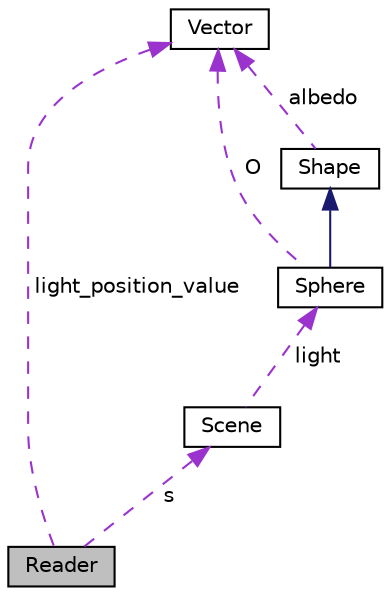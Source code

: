 digraph "Reader"
{
  edge [fontname="Helvetica",fontsize="10",labelfontname="Helvetica",labelfontsize="10"];
  node [fontname="Helvetica",fontsize="10",shape=record];
  Node1 [label="Reader",height=0.2,width=0.4,color="black", fillcolor="grey75", style="filled", fontcolor="black"];
  Node2 -> Node1 [dir="back",color="darkorchid3",fontsize="10",style="dashed",label=" light_position_value" ,fontname="Helvetica"];
  Node2 [label="Vector",height=0.2,width=0.4,color="black", fillcolor="white", style="filled",URL="$classVector.html",tooltip="Allows to create vectors and apply operations to them. "];
  Node3 -> Node1 [dir="back",color="darkorchid3",fontsize="10",style="dashed",label=" s" ,fontname="Helvetica"];
  Node3 [label="Scene",height=0.2,width=0.4,color="black", fillcolor="white", style="filled",URL="$classScene.html",tooltip="Allows to create a scene, add object to it and calculate intersection with them. "];
  Node4 -> Node3 [dir="back",color="darkorchid3",fontsize="10",style="dashed",label=" light" ,fontname="Helvetica"];
  Node4 [label="Sphere",height=0.2,width=0.4,color="black", fillcolor="white", style="filled",URL="$classSphere.html",tooltip="Allows to create Sphere shape and to calculate intersections with him. "];
  Node5 -> Node4 [dir="back",color="midnightblue",fontsize="10",style="solid",fontname="Helvetica"];
  Node5 [label="Shape",height=0.2,width=0.4,color="black", fillcolor="white", style="filled",URL="$classShape.html",tooltip="Allows to create shape and define a color, or if this shape will be a mirror, transparent, his brightness and his phong exponant. "];
  Node2 -> Node5 [dir="back",color="darkorchid3",fontsize="10",style="dashed",label=" albedo" ,fontname="Helvetica"];
  Node2 -> Node4 [dir="back",color="darkorchid3",fontsize="10",style="dashed",label=" O" ,fontname="Helvetica"];
}
